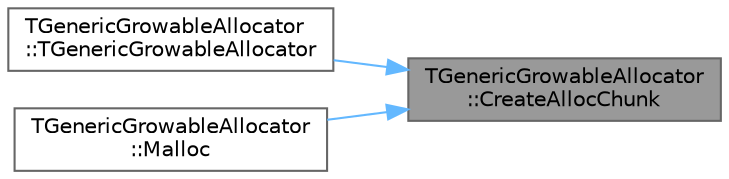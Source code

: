 digraph "TGenericGrowableAllocator::CreateAllocChunk"
{
 // INTERACTIVE_SVG=YES
 // LATEX_PDF_SIZE
  bgcolor="transparent";
  edge [fontname=Helvetica,fontsize=10,labelfontname=Helvetica,labelfontsize=10];
  node [fontname=Helvetica,fontsize=10,shape=box,height=0.2,width=0.4];
  rankdir="RL";
  Node1 [id="Node000001",label="TGenericGrowableAllocator\l::CreateAllocChunk",height=0.2,width=0.4,color="gray40", fillcolor="grey60", style="filled", fontcolor="black",tooltip="Create a new allocation chunk to fit the requested size."];
  Node1 -> Node2 [id="edge1_Node000001_Node000002",dir="back",color="steelblue1",style="solid",tooltip=" "];
  Node2 [id="Node000002",label="TGenericGrowableAllocator\l::TGenericGrowableAllocator",height=0.2,width=0.4,color="grey40", fillcolor="white", style="filled",URL="$db/d9f/classTGenericGrowableAllocator.html#a1f0e9ca7c1f434b47fe944a10703a0c9",tooltip="Constructor Internally allocates address space for use only by this allocator."];
  Node1 -> Node3 [id="edge2_Node000001_Node000003",dir="back",color="steelblue1",style="solid",tooltip=" "];
  Node3 [id="Node000003",label="TGenericGrowableAllocator\l::Malloc",height=0.2,width=0.4,color="grey40", fillcolor="white", style="filled",URL="$db/d9f/classTGenericGrowableAllocator.html#ad6ea09b0d038d118dbe81d280616d802",tooltip=" "];
}
